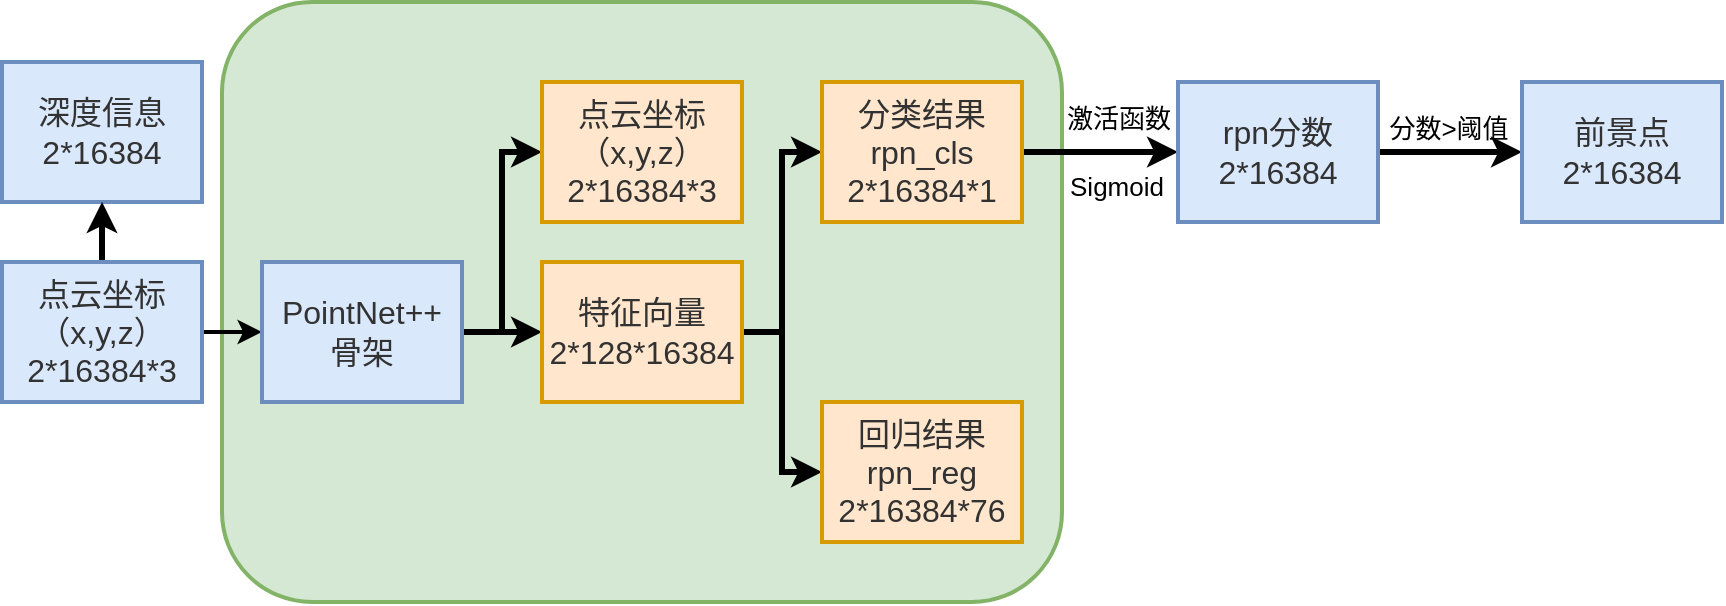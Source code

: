 <mxfile version="14.4.7" type="github">
  <diagram id="trZG_ZXdaKzqdTSRn67M" name="Page-1">
    <mxGraphModel dx="1038" dy="548" grid="1" gridSize="10" guides="1" tooltips="1" connect="1" arrows="1" fold="1" page="1" pageScale="1" pageWidth="827" pageHeight="1169" math="0" shadow="0">
      <root>
        <mxCell id="0" />
        <mxCell id="1" parent="0" />
        <mxCell id="ZOXbCzOlfd-F-6CoIsm--28" value="" style="rounded=1;whiteSpace=wrap;html=1;strokeWidth=2;fontSize=13;fillColor=#d5e8d4;strokeColor=#82b366;" vertex="1" parent="1">
          <mxGeometry x="130" y="190" width="420" height="300" as="geometry" />
        </mxCell>
        <mxCell id="014IWLdwNo_sx4FvK-q2-1" value="&lt;span style=&quot;color: rgb(50 , 50 , 50) ; font-size: 16px ; background-color: rgba(255 , 255 , 255 , 0.01)&quot;&gt;深度信息&lt;/span&gt;&lt;div style=&quot;resize: none ; outline: none ; font-size: 16px ; color: rgb(50 , 50 , 50)&quot;&gt;2*16384&lt;/div&gt;" style="rounded=0;whiteSpace=wrap;html=1;strokeWidth=2;fillColor=#dae8fc;strokeColor=#6c8ebf;" parent="1" vertex="1">
          <mxGeometry x="20" y="220" width="100" height="70" as="geometry" />
        </mxCell>
        <mxCell id="014IWLdwNo_sx4FvK-q2-11" style="edgeStyle=orthogonalEdgeStyle;rounded=0;orthogonalLoop=1;jettySize=auto;html=1;exitX=1;exitY=0.5;exitDx=0;exitDy=0;entryX=0;entryY=0.5;entryDx=0;entryDy=0;strokeWidth=2;" parent="1" source="014IWLdwNo_sx4FvK-q2-2" target="014IWLdwNo_sx4FvK-q2-3" edge="1">
          <mxGeometry relative="1" as="geometry" />
        </mxCell>
        <mxCell id="014IWLdwNo_sx4FvK-q2-20" style="edgeStyle=orthogonalEdgeStyle;rounded=0;orthogonalLoop=1;jettySize=auto;html=1;exitX=0.5;exitY=0;exitDx=0;exitDy=0;strokeWidth=3;" parent="1" source="014IWLdwNo_sx4FvK-q2-2" target="014IWLdwNo_sx4FvK-q2-1" edge="1">
          <mxGeometry relative="1" as="geometry" />
        </mxCell>
        <mxCell id="014IWLdwNo_sx4FvK-q2-2" value="&lt;span style=&quot;color: rgb(50 , 50 , 50) ; font-size: 16px ; background-color: rgba(255 , 255 , 255 , 0.01)&quot;&gt;点云坐标（x,y,z）&lt;/span&gt;&lt;div style=&quot;resize: none ; outline: none ; font-size: 16px ; color: rgb(50 , 50 , 50)&quot;&gt;2*16384*3&lt;/div&gt;" style="rounded=0;whiteSpace=wrap;html=1;strokeWidth=2;fillColor=#dae8fc;strokeColor=#6c8ebf;" parent="1" vertex="1">
          <mxGeometry x="20" y="320" width="100" height="70" as="geometry" />
        </mxCell>
        <mxCell id="014IWLdwNo_sx4FvK-q2-13" style="edgeStyle=orthogonalEdgeStyle;rounded=0;orthogonalLoop=1;jettySize=auto;html=1;exitX=1;exitY=0.5;exitDx=0;exitDy=0;entryX=0;entryY=0.5;entryDx=0;entryDy=0;strokeWidth=3;" parent="1" source="014IWLdwNo_sx4FvK-q2-3" target="014IWLdwNo_sx4FvK-q2-4" edge="1">
          <mxGeometry relative="1" as="geometry" />
        </mxCell>
        <mxCell id="014IWLdwNo_sx4FvK-q2-21" style="edgeStyle=orthogonalEdgeStyle;rounded=0;orthogonalLoop=1;jettySize=auto;html=1;entryX=0;entryY=0.5;entryDx=0;entryDy=0;strokeWidth=3;" parent="1" source="014IWLdwNo_sx4FvK-q2-3" target="014IWLdwNo_sx4FvK-q2-5" edge="1">
          <mxGeometry relative="1" as="geometry" />
        </mxCell>
        <mxCell id="014IWLdwNo_sx4FvK-q2-3" value="&lt;span style=&quot;color: rgb(50 , 50 , 50) ; font-size: 16px ; background-color: rgba(255 , 255 , 255 , 0.01)&quot;&gt;PointNet++&lt;/span&gt;&lt;div style=&quot;resize: none ; outline: none ; font-size: 16px ; color: rgb(50 , 50 , 50)&quot;&gt;骨架&lt;/div&gt;" style="rounded=0;whiteSpace=wrap;html=1;strokeWidth=2;fillColor=#dae8fc;strokeColor=#6c8ebf;" parent="1" vertex="1">
          <mxGeometry x="150" y="320" width="100" height="70" as="geometry" />
        </mxCell>
        <mxCell id="014IWLdwNo_sx4FvK-q2-15" style="edgeStyle=orthogonalEdgeStyle;rounded=0;orthogonalLoop=1;jettySize=auto;html=1;exitX=1;exitY=0.5;exitDx=0;exitDy=0;entryX=0;entryY=0.5;entryDx=0;entryDy=0;strokeWidth=3;" parent="1" source="014IWLdwNo_sx4FvK-q2-4" target="014IWLdwNo_sx4FvK-q2-7" edge="1">
          <mxGeometry relative="1" as="geometry" />
        </mxCell>
        <mxCell id="014IWLdwNo_sx4FvK-q2-16" style="edgeStyle=orthogonalEdgeStyle;rounded=0;orthogonalLoop=1;jettySize=auto;html=1;exitX=1;exitY=0.5;exitDx=0;exitDy=0;strokeWidth=3;" parent="1" source="014IWLdwNo_sx4FvK-q2-4" target="014IWLdwNo_sx4FvK-q2-6" edge="1">
          <mxGeometry relative="1" as="geometry" />
        </mxCell>
        <mxCell id="014IWLdwNo_sx4FvK-q2-4" value="&lt;span style=&quot;color: rgb(50 , 50 , 50) ; font-size: 16px ; background-color: rgba(255 , 255 , 255 , 0.01)&quot;&gt;特征向量2*128*16384&lt;/span&gt;" style="rounded=0;whiteSpace=wrap;html=1;strokeWidth=2;fillColor=#ffe6cc;strokeColor=#d79b00;" parent="1" vertex="1">
          <mxGeometry x="290" y="320" width="100" height="70" as="geometry" />
        </mxCell>
        <mxCell id="014IWLdwNo_sx4FvK-q2-5" value="&lt;span style=&quot;color: rgb(50 , 50 , 50) ; font-size: 16px ; background-color: rgba(255 , 255 , 255 , 0.01)&quot;&gt;点云坐标&lt;/span&gt;&lt;br style=&quot;color: rgb(50 , 50 , 50) ; font-size: 16px&quot;&gt;&lt;div style=&quot;resize: none ; outline: none ; font-size: 16px ; color: rgb(50 , 50 , 50)&quot;&gt;&lt;/div&gt;&lt;span style=&quot;color: rgb(50 , 50 , 50) ; font-size: 16px ; background-color: rgba(255 , 255 , 255 , 0.01)&quot;&gt;（x,y,z）&lt;/span&gt;&lt;br style=&quot;color: rgb(50 , 50 , 50) ; font-size: 16px&quot;&gt;&lt;div style=&quot;resize: none ; outline: none ; font-size: 16px ; color: rgb(50 , 50 , 50)&quot;&gt;&lt;/div&gt;&lt;span style=&quot;color: rgb(50 , 50 , 50) ; font-size: 16px ; background-color: rgba(255 , 255 , 255 , 0.01)&quot;&gt;2*16384*3&lt;/span&gt;" style="rounded=0;whiteSpace=wrap;html=1;strokeWidth=2;fillColor=#ffe6cc;strokeColor=#d79b00;" parent="1" vertex="1">
          <mxGeometry x="290" y="230" width="100" height="70" as="geometry" />
        </mxCell>
        <mxCell id="014IWLdwNo_sx4FvK-q2-6" value="&lt;span style=&quot;color: rgb(50 , 50 , 50) ; font-size: 16px ; background-color: rgba(255 , 255 , 255 , 0.01)&quot;&gt;回归结果&lt;/span&gt;&lt;br style=&quot;color: rgb(50 , 50 , 50) ; font-size: 16px&quot;&gt;&lt;div style=&quot;resize: none ; outline: none ; font-size: 16px ; color: rgb(50 , 50 , 50)&quot;&gt;&lt;/div&gt;&lt;span style=&quot;color: rgb(50 , 50 , 50) ; font-size: 16px ; background-color: rgba(255 , 255 , 255 , 0.01)&quot;&gt;rpn_reg&lt;/span&gt;&lt;div style=&quot;resize: none ; outline: none ; font-size: 16px ; color: rgb(50 , 50 , 50)&quot;&gt;2*16384*76&lt;/div&gt;" style="rounded=0;whiteSpace=wrap;html=1;strokeWidth=2;fillColor=#ffe6cc;strokeColor=#d79b00;" parent="1" vertex="1">
          <mxGeometry x="430" y="390" width="100" height="70" as="geometry" />
        </mxCell>
        <mxCell id="014IWLdwNo_sx4FvK-q2-17" style="edgeStyle=orthogonalEdgeStyle;rounded=0;orthogonalLoop=1;jettySize=auto;html=1;exitX=1;exitY=0.5;exitDx=0;exitDy=0;entryX=0;entryY=0.5;entryDx=0;entryDy=0;strokeWidth=3;" parent="1" source="014IWLdwNo_sx4FvK-q2-7" target="014IWLdwNo_sx4FvK-q2-8" edge="1">
          <mxGeometry relative="1" as="geometry" />
        </mxCell>
        <mxCell id="014IWLdwNo_sx4FvK-q2-7" value="&lt;span style=&quot;color: rgb(50 , 50 , 50) ; font-size: 16px ; background-color: rgba(255 , 255 , 255 , 0.01)&quot;&gt;分类结果&lt;/span&gt;&lt;br style=&quot;color: rgb(50 , 50 , 50) ; font-size: 16px&quot;&gt;&lt;div style=&quot;resize: none ; outline: none ; font-size: 16px ; color: rgb(50 , 50 , 50)&quot;&gt;&lt;/div&gt;&lt;span style=&quot;color: rgb(50 , 50 , 50) ; font-size: 16px ; background-color: rgba(255 , 255 , 255 , 0.01)&quot;&gt;rpn_cls&lt;/span&gt;&lt;div style=&quot;resize: none ; outline: none ; font-size: 16px ; color: rgb(50 , 50 , 50)&quot;&gt;2*16384*1&lt;/div&gt;" style="rounded=0;whiteSpace=wrap;html=1;strokeWidth=2;" parent="1" vertex="1">
          <mxGeometry x="430" y="230" width="100" height="70" as="geometry" />
        </mxCell>
        <mxCell id="014IWLdwNo_sx4FvK-q2-18" style="edgeStyle=orthogonalEdgeStyle;rounded=0;orthogonalLoop=1;jettySize=auto;html=1;exitX=1;exitY=0.5;exitDx=0;exitDy=0;entryX=0;entryY=0.5;entryDx=0;entryDy=0;strokeWidth=3;" parent="1" source="014IWLdwNo_sx4FvK-q2-8" target="014IWLdwNo_sx4FvK-q2-9" edge="1">
          <mxGeometry relative="1" as="geometry" />
        </mxCell>
        <mxCell id="014IWLdwNo_sx4FvK-q2-8" value="&lt;span style=&quot;color: rgb(50 , 50 , 50) ; font-size: 16px ; background-color: rgba(255 , 255 , 255 , 0.01)&quot;&gt;rpn分数&lt;/span&gt;&lt;div style=&quot;resize: none ; outline: none ; font-size: 16px ; color: rgb(50 , 50 , 50)&quot;&gt;2*16384&lt;/div&gt;" style="rounded=0;whiteSpace=wrap;html=1;strokeWidth=2;fillColor=#dae8fc;strokeColor=#6c8ebf;" parent="1" vertex="1">
          <mxGeometry x="608" y="230" width="100" height="70" as="geometry" />
        </mxCell>
        <mxCell id="014IWLdwNo_sx4FvK-q2-9" value="&lt;span style=&quot;color: rgb(50 , 50 , 50) ; font-size: 16px ; background-color: rgba(255 , 255 , 255 , 0.01)&quot;&gt;前景点&lt;/span&gt;&lt;div style=&quot;resize: none ; outline: none ; font-size: 16px ; color: rgb(50 , 50 , 50)&quot;&gt;2*16384&lt;/div&gt;" style="rounded=0;whiteSpace=wrap;html=1;strokeWidth=2;fillColor=#dae8fc;strokeColor=#6c8ebf;" parent="1" vertex="1">
          <mxGeometry x="780" y="230" width="100" height="70" as="geometry" />
        </mxCell>
        <mxCell id="014IWLdwNo_sx4FvK-q2-22" value="Sigmoid" style="text;html=1;align=center;verticalAlign=middle;resizable=0;points=[];autosize=1;fontSize=13;" parent="1" vertex="1">
          <mxGeometry x="547" y="272" width="60" height="20" as="geometry" />
        </mxCell>
        <mxCell id="014IWLdwNo_sx4FvK-q2-23" value="&lt;font style=&quot;font-size: 13px&quot;&gt;分数&amp;gt;阈值&lt;/font&gt;" style="text;html=1;align=center;verticalAlign=middle;resizable=0;points=[];autosize=1;fontSize=13;" parent="1" vertex="1">
          <mxGeometry x="703" y="243" width="80" height="20" as="geometry" />
        </mxCell>
        <mxCell id="014IWLdwNo_sx4FvK-q2-24" value="&lt;font style=&quot;font-size: 13px&quot;&gt;激活函数&lt;/font&gt;" style="text;html=1;align=center;verticalAlign=middle;resizable=0;points=[];autosize=1;" parent="1" vertex="1">
          <mxGeometry x="543" y="238" width="70" height="20" as="geometry" />
        </mxCell>
        <mxCell id="ZOXbCzOlfd-F-6CoIsm--31" value="&lt;span style=&quot;color: rgb(50 , 50 , 50) ; font-size: 16px ; background-color: rgba(255 , 255 , 255 , 0.01)&quot;&gt;分类结果&lt;/span&gt;&lt;br style=&quot;color: rgb(50 , 50 , 50) ; font-size: 16px&quot;&gt;&lt;div style=&quot;resize: none ; outline: none ; font-size: 16px ; color: rgb(50 , 50 , 50)&quot;&gt;&lt;/div&gt;&lt;span style=&quot;color: rgb(50 , 50 , 50) ; font-size: 16px ; background-color: rgba(255 , 255 , 255 , 0.01)&quot;&gt;rpn_cls&lt;/span&gt;&lt;div style=&quot;resize: none ; outline: none ; font-size: 16px ; color: rgb(50 , 50 , 50)&quot;&gt;2*16384*1&lt;/div&gt;" style="rounded=0;whiteSpace=wrap;html=1;strokeWidth=2;fillColor=#ffe6cc;strokeColor=#d79b00;" vertex="1" parent="1">
          <mxGeometry x="430" y="230" width="100" height="70" as="geometry" />
        </mxCell>
      </root>
    </mxGraphModel>
  </diagram>
</mxfile>
